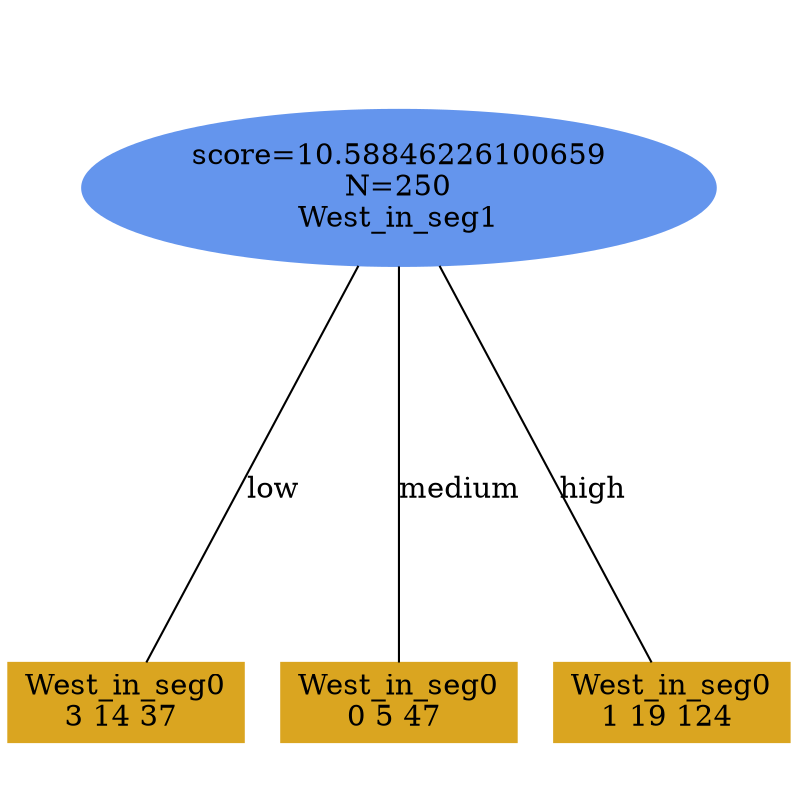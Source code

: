 digraph "DD" {
size = "7.5,10"
ratio=1.0;
center = true;
edge [dir = none];
{ rank = same; node [shape=ellipse, style=filled, color=cornflowerblue];"4143" [label="score=10.58846226100659\nN=250\nWest_in_seg1"];}
{ rank = same; node [shape=box, style=filled, color=goldenrod];"4144" [label="West_in_seg0\n3 14 37 "];}
{ rank = same; node [shape=box, style=filled, color=goldenrod];"4145" [label="West_in_seg0\n0 5 47 "];}
{ rank = same; node [shape=box, style=filled, color=goldenrod];"4146" [label="West_in_seg0\n1 19 124 "];}
"4143" -> "4144" [label = "low"];
"4143" -> "4145" [label = "medium"];
"4143" -> "4146" [label = "high"];

}